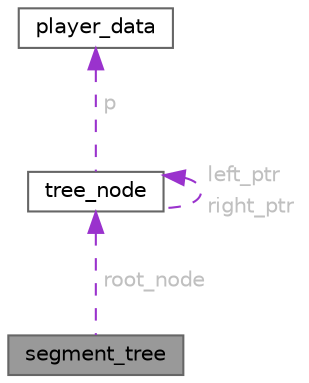 digraph "segment_tree"
{
 // LATEX_PDF_SIZE
  bgcolor="transparent";
  edge [fontname=Helvetica,fontsize=10,labelfontname=Helvetica,labelfontsize=10];
  node [fontname=Helvetica,fontsize=10,shape=box,height=0.2,width=0.4];
  Node1 [id="Node000001",label="segment_tree",height=0.2,width=0.4,color="gray40", fillcolor="grey60", style="filled", fontcolor="black",tooltip=" "];
  Node2 -> Node1 [id="edge1_Node000001_Node000002",dir="back",color="darkorchid3",style="dashed",tooltip=" ",label=<<TABLE CELLBORDER="0" BORDER="0"><TR><TD VALIGN="top" ALIGN="LEFT" CELLPADDING="1" CELLSPACING="0">root_node</TD></TR>
</TABLE>> ,fontcolor="grey" ];
  Node2 [id="Node000002",label="tree_node",height=0.2,width=0.4,color="gray40", fillcolor="white", style="filled",URL="$classtree__node.html",tooltip=" "];
  Node3 -> Node2 [id="edge2_Node000002_Node000003",dir="back",color="darkorchid3",style="dashed",tooltip=" ",label=<<TABLE CELLBORDER="0" BORDER="0"><TR><TD VALIGN="top" ALIGN="LEFT" CELLPADDING="1" CELLSPACING="0">p</TD></TR>
</TABLE>> ,fontcolor="grey" ];
  Node3 [id="Node000003",label="player_data",height=0.2,width=0.4,color="gray40", fillcolor="white", style="filled",URL="$classplayer__data.html",tooltip=" "];
  Node2 -> Node2 [id="edge3_Node000002_Node000002",dir="back",color="darkorchid3",style="dashed",tooltip=" ",label=<<TABLE CELLBORDER="0" BORDER="0"><TR><TD VALIGN="top" ALIGN="LEFT" CELLPADDING="1" CELLSPACING="0">left_ptr</TD></TR>
<TR><TD VALIGN="top" ALIGN="LEFT" CELLPADDING="1" CELLSPACING="0">right_ptr</TD></TR>
</TABLE>> ,fontcolor="grey" ];
}
